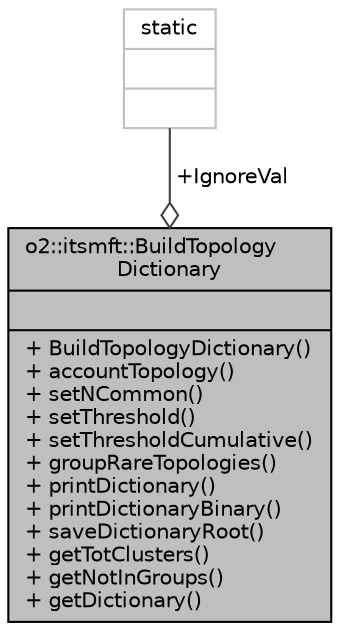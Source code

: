 digraph "o2::itsmft::BuildTopologyDictionary"
{
 // INTERACTIVE_SVG=YES
  bgcolor="transparent";
  edge [fontname="Helvetica",fontsize="10",labelfontname="Helvetica",labelfontsize="10"];
  node [fontname="Helvetica",fontsize="10",shape=record];
  Node1 [label="{o2::itsmft::BuildTopology\lDictionary\n||+ BuildTopologyDictionary()\l+ accountTopology()\l+ setNCommon()\l+ setThreshold()\l+ setThresholdCumulative()\l+ groupRareTopologies()\l+ printDictionary()\l+ printDictionaryBinary()\l+ saveDictionaryRoot()\l+ getTotClusters()\l+ getNotInGroups()\l+ getDictionary()\l}",height=0.2,width=0.4,color="black", fillcolor="grey75", style="filled", fontcolor="black"];
  Node2 -> Node1 [color="grey25",fontsize="10",style="solid",label=" +IgnoreVal" ,arrowhead="odiamond",fontname="Helvetica"];
  Node2 [label="{static\n||}",height=0.2,width=0.4,color="grey75"];
}
